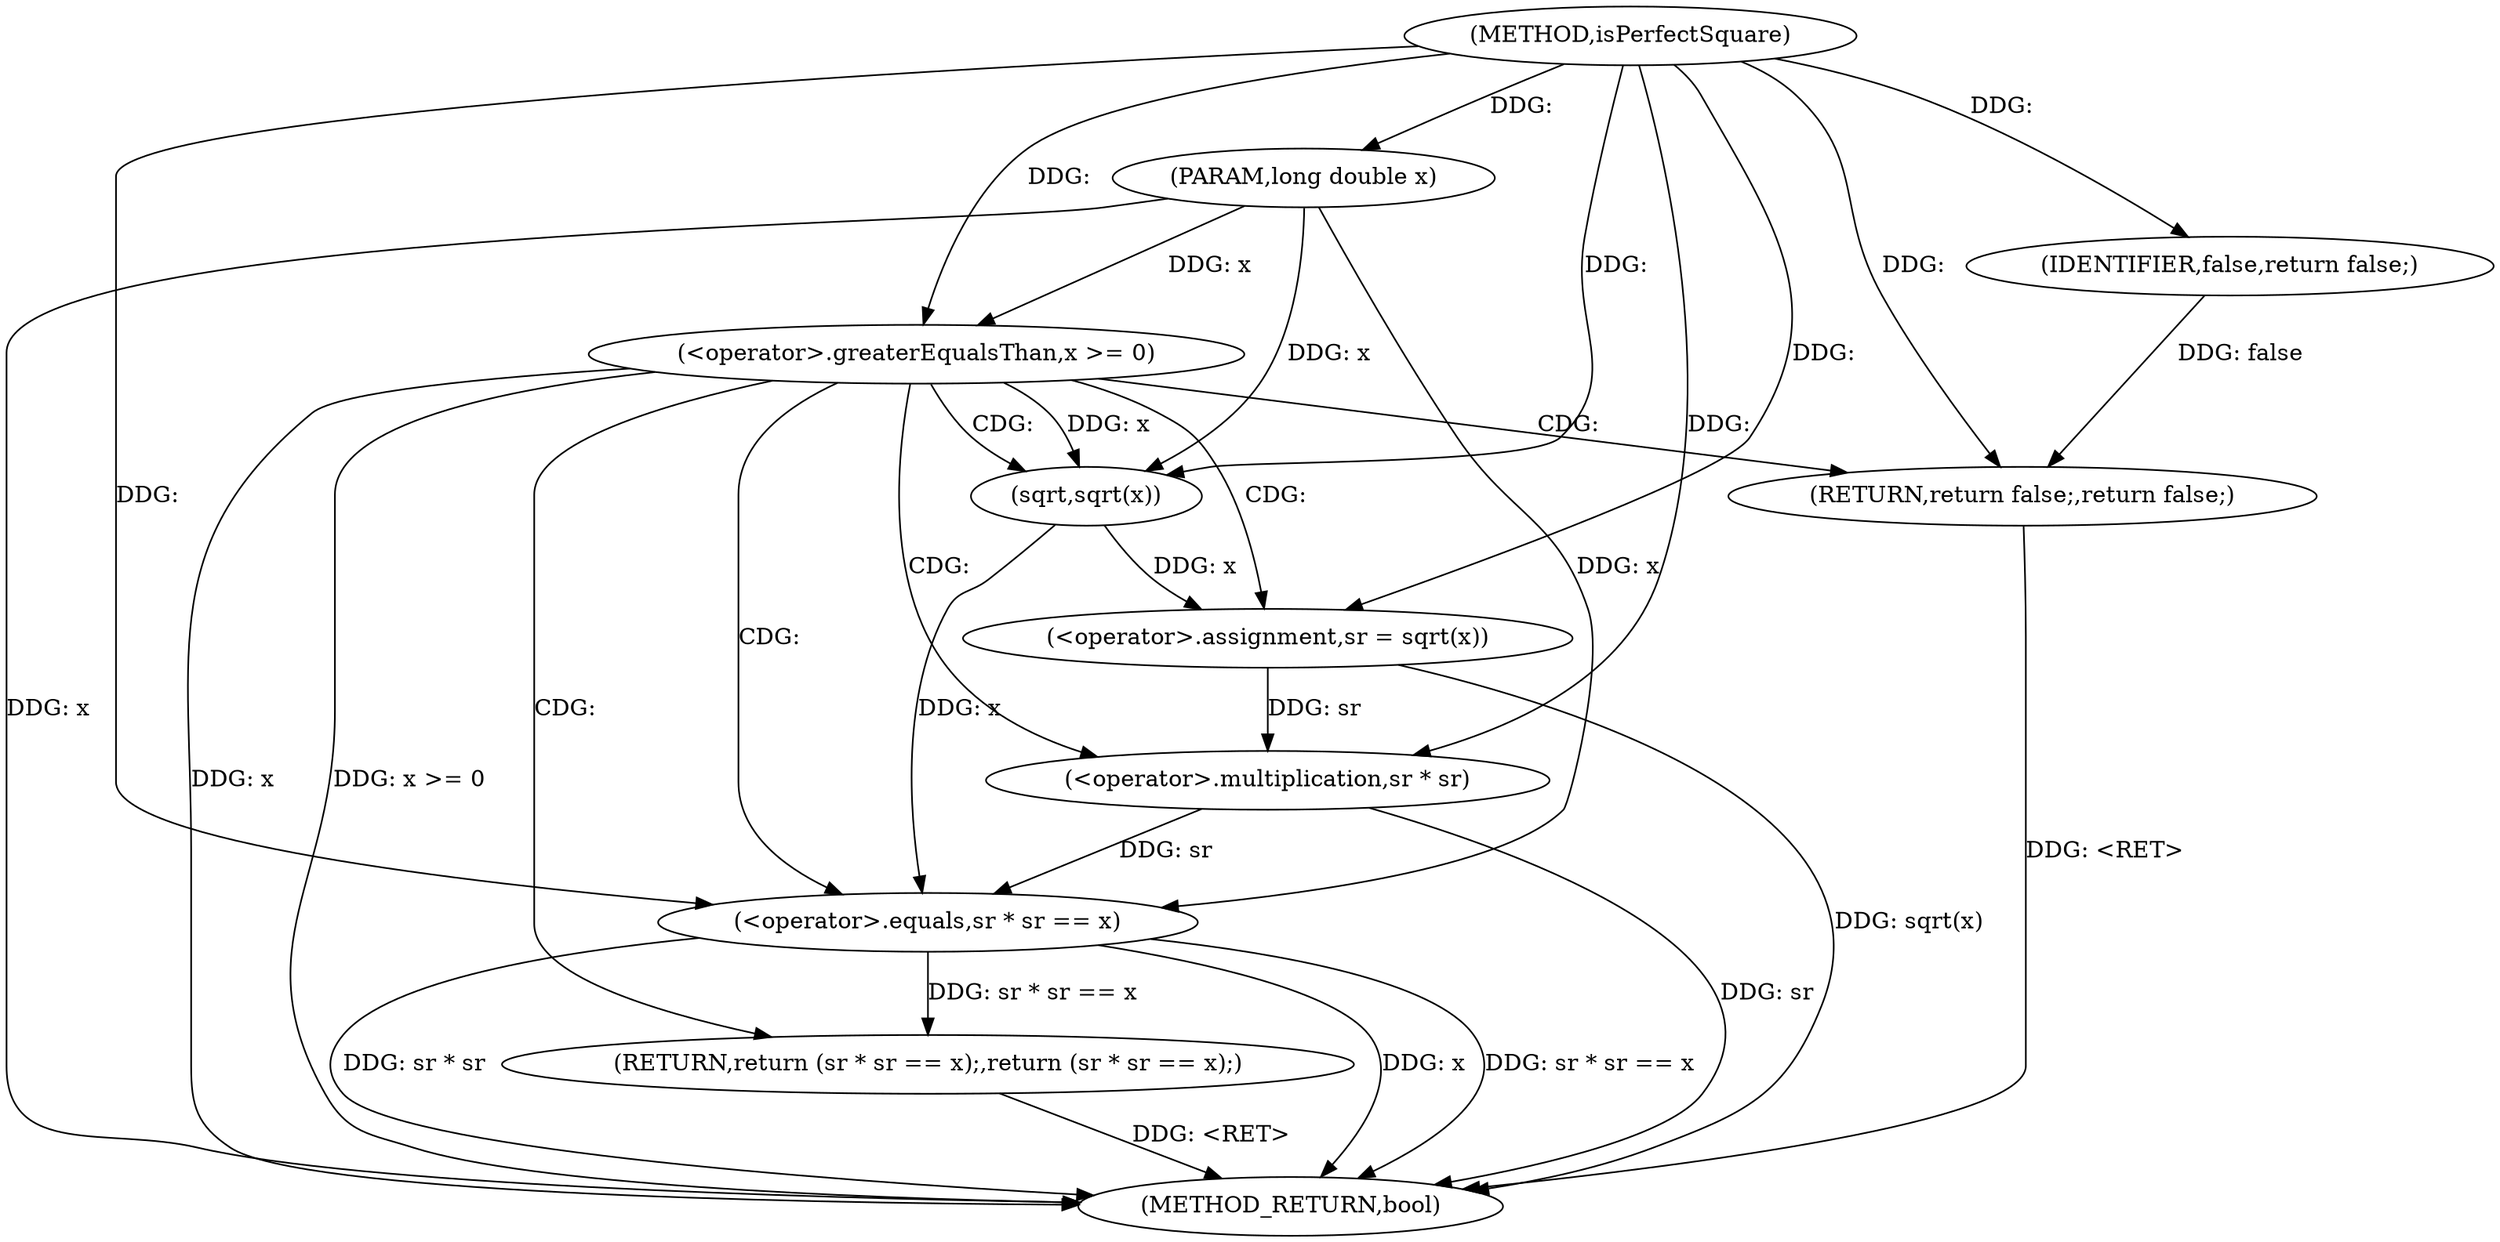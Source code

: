 digraph "isPerfectSquare" {  
"1000276" [label = "(METHOD,isPerfectSquare)" ]
"1000297" [label = "(METHOD_RETURN,bool)" ]
"1000277" [label = "(PARAM,long double x)" ]
"1000295" [label = "(RETURN,return false;,return false;)" ]
"1000280" [label = "(<operator>.greaterEqualsThan,x >= 0)" ]
"1000296" [label = "(IDENTIFIER,false,return false;)" ]
"1000285" [label = "(<operator>.assignment,sr = sqrt(x))" ]
"1000289" [label = "(RETURN,return (sr * sr == x);,return (sr * sr == x);)" ]
"1000290" [label = "(<operator>.equals,sr * sr == x)" ]
"1000287" [label = "(sqrt,sqrt(x))" ]
"1000291" [label = "(<operator>.multiplication,sr * sr)" ]
  "1000289" -> "1000297"  [ label = "DDG: <RET>"] 
  "1000277" -> "1000297"  [ label = "DDG: x"] 
  "1000280" -> "1000297"  [ label = "DDG: x"] 
  "1000280" -> "1000297"  [ label = "DDG: x >= 0"] 
  "1000285" -> "1000297"  [ label = "DDG: sqrt(x)"] 
  "1000291" -> "1000297"  [ label = "DDG: sr"] 
  "1000290" -> "1000297"  [ label = "DDG: sr * sr"] 
  "1000290" -> "1000297"  [ label = "DDG: x"] 
  "1000290" -> "1000297"  [ label = "DDG: sr * sr == x"] 
  "1000295" -> "1000297"  [ label = "DDG: <RET>"] 
  "1000276" -> "1000277"  [ label = "DDG: "] 
  "1000296" -> "1000295"  [ label = "DDG: false"] 
  "1000276" -> "1000295"  [ label = "DDG: "] 
  "1000276" -> "1000296"  [ label = "DDG: "] 
  "1000277" -> "1000280"  [ label = "DDG: x"] 
  "1000276" -> "1000280"  [ label = "DDG: "] 
  "1000287" -> "1000285"  [ label = "DDG: x"] 
  "1000290" -> "1000289"  [ label = "DDG: sr * sr == x"] 
  "1000276" -> "1000285"  [ label = "DDG: "] 
  "1000280" -> "1000287"  [ label = "DDG: x"] 
  "1000277" -> "1000287"  [ label = "DDG: x"] 
  "1000276" -> "1000287"  [ label = "DDG: "] 
  "1000291" -> "1000290"  [ label = "DDG: sr"] 
  "1000287" -> "1000290"  [ label = "DDG: x"] 
  "1000277" -> "1000290"  [ label = "DDG: x"] 
  "1000276" -> "1000290"  [ label = "DDG: "] 
  "1000285" -> "1000291"  [ label = "DDG: sr"] 
  "1000276" -> "1000291"  [ label = "DDG: "] 
  "1000280" -> "1000287"  [ label = "CDG: "] 
  "1000280" -> "1000295"  [ label = "CDG: "] 
  "1000280" -> "1000291"  [ label = "CDG: "] 
  "1000280" -> "1000290"  [ label = "CDG: "] 
  "1000280" -> "1000285"  [ label = "CDG: "] 
  "1000280" -> "1000289"  [ label = "CDG: "] 
}
